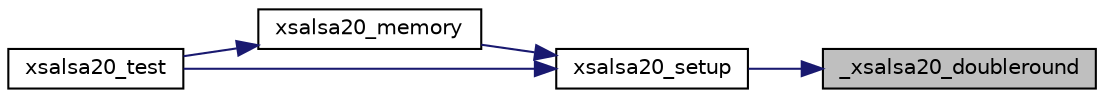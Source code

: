 digraph "_xsalsa20_doubleround"
{
 // LATEX_PDF_SIZE
  edge [fontname="Helvetica",fontsize="10",labelfontname="Helvetica",labelfontsize="10"];
  node [fontname="Helvetica",fontsize="10",shape=record];
  rankdir="RL";
  Node2 [label="_xsalsa20_doubleround",height=0.2,width=0.4,color="black", fillcolor="grey75", style="filled", fontcolor="black",tooltip=" "];
  Node2 -> Node3 [dir="back",color="midnightblue",fontsize="10",style="solid"];
  Node3 [label="xsalsa20_setup",height=0.2,width=0.4,color="black", fillcolor="white", style="filled",URL="$xsalsa20__setup_8c.html#a974b021979b425374d24f4ce4304ee8c",tooltip="Initialize an XSalsa20 context."];
  Node3 -> Node4 [dir="back",color="midnightblue",fontsize="10",style="solid"];
  Node4 [label="xsalsa20_memory",height=0.2,width=0.4,color="black", fillcolor="white", style="filled",URL="$xsalsa20__memory_8c.html#a07c4bf65051eaa8738b55b2e1238be10",tooltip="Encrypt (or decrypt) bytes of ciphertext (or plaintext) with XSalsa20."];
  Node4 -> Node5 [dir="back",color="midnightblue",fontsize="10",style="solid"];
  Node5 [label="xsalsa20_test",height=0.2,width=0.4,color="black", fillcolor="white", style="filled",URL="$xsalsa20__test_8c.html#a3a6ef542e6adb8439f75d3ac042ac0e5",tooltip=" "];
  Node3 -> Node5 [dir="back",color="midnightblue",fontsize="10",style="solid"];
}
